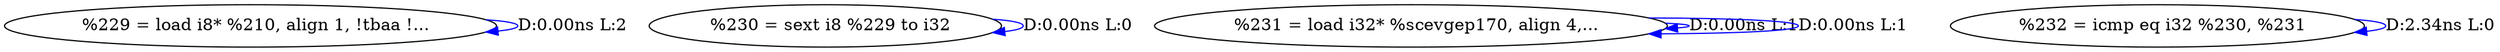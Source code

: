 digraph {
Node0x412cf00[label="  %229 = load i8* %210, align 1, !tbaa !..."];
Node0x412cf00 -> Node0x412cf00[label="D:0.00ns L:2",color=blue];
Node0x412d040[label="  %230 = sext i8 %229 to i32"];
Node0x412d040 -> Node0x412d040[label="D:0.00ns L:0",color=blue];
Node0x412d180[label="  %231 = load i32* %scevgep170, align 4,..."];
Node0x412d180 -> Node0x412d180[label="D:0.00ns L:1",color=blue];
Node0x412d180 -> Node0x412d180[label="D:0.00ns L:1",color=blue];
Node0x412d2c0[label="  %232 = icmp eq i32 %230, %231"];
Node0x412d2c0 -> Node0x412d2c0[label="D:2.34ns L:0",color=blue];
}
